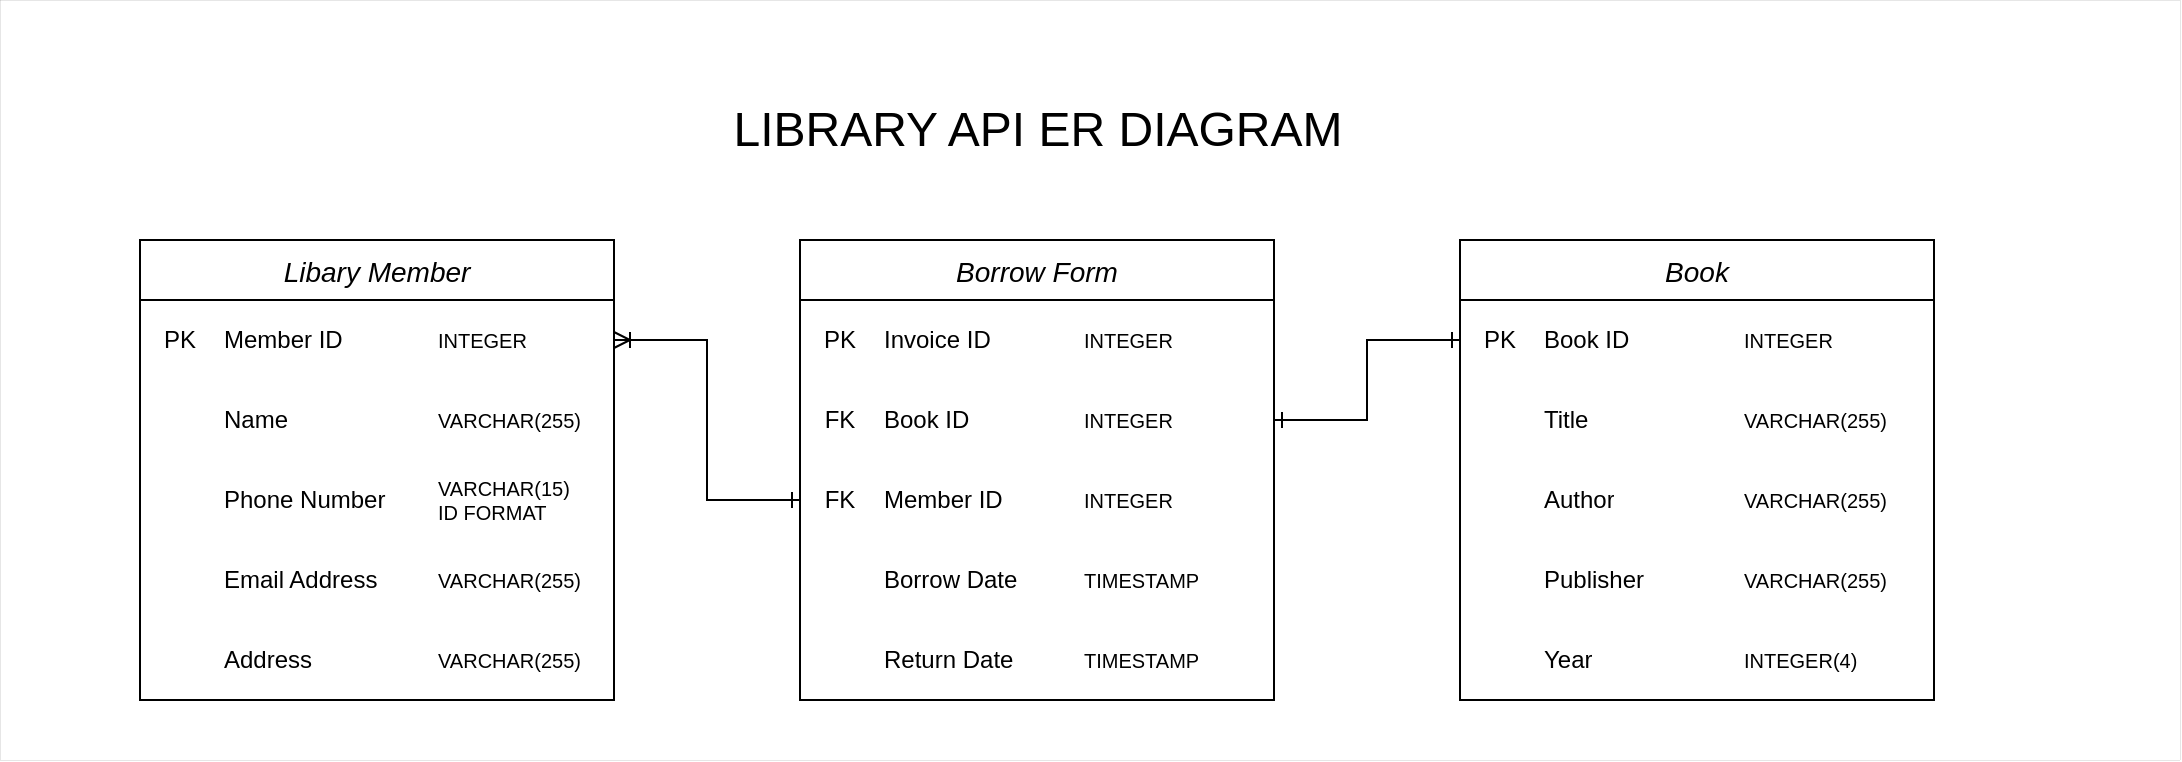 <mxfile version="20.8.5" type="github">
  <diagram id="C5RBs43oDa-KdzZeNtuy" name="Page-1">
    <mxGraphModel dx="1290" dy="705" grid="1" gridSize="10" guides="1" tooltips="1" connect="1" arrows="1" fold="1" page="1" pageScale="1" pageWidth="827" pageHeight="1169" math="0" shadow="0">
      <root>
        <mxCell id="WIyWlLk6GJQsqaUBKTNV-0" />
        <mxCell id="WIyWlLk6GJQsqaUBKTNV-1" parent="WIyWlLk6GJQsqaUBKTNV-0" />
        <mxCell id="hSUgJj6uS2gD6NGOwza6-106" value="" style="rounded=0;whiteSpace=wrap;html=1;strokeColor=default;strokeWidth=0;fontSize=10;" vertex="1" parent="WIyWlLk6GJQsqaUBKTNV-1">
          <mxGeometry x="60" y="60" width="1090" height="380" as="geometry" />
        </mxCell>
        <mxCell id="hSUgJj6uS2gD6NGOwza6-4" value="Libary Member" style="shape=table;startSize=30;container=1;collapsible=0;childLayout=tableLayout;strokeColor=default;fontSize=14;rowLines=0;columnLines=0;align=center;spacing=2;fontStyle=2" vertex="1" parent="WIyWlLk6GJQsqaUBKTNV-1">
          <mxGeometry x="130" y="180" width="237" height="230" as="geometry" />
        </mxCell>
        <mxCell id="hSUgJj6uS2gD6NGOwza6-5" value="" style="shape=tableRow;horizontal=0;startSize=0;swimlaneHead=0;swimlaneBody=0;strokeColor=inherit;top=0;left=0;bottom=0;right=0;collapsible=0;dropTarget=0;fillColor=none;points=[[0,0.5],[1,0.5]];portConstraint=eastwest;fontSize=16;" vertex="1" parent="hSUgJj6uS2gD6NGOwza6-4">
          <mxGeometry y="30" width="237" height="40" as="geometry" />
        </mxCell>
        <mxCell id="hSUgJj6uS2gD6NGOwza6-6" value="PK" style="shape=partialRectangle;html=1;whiteSpace=wrap;connectable=0;strokeColor=inherit;overflow=hidden;fillColor=none;top=0;left=0;bottom=0;right=0;pointerEvents=1;fontSize=12;align=center;" vertex="1" parent="hSUgJj6uS2gD6NGOwza6-5">
          <mxGeometry width="40" height="40" as="geometry">
            <mxRectangle width="40" height="40" as="alternateBounds" />
          </mxGeometry>
        </mxCell>
        <mxCell id="hSUgJj6uS2gD6NGOwza6-7" value="Member ID" style="shape=partialRectangle;html=1;whiteSpace=wrap;connectable=0;strokeColor=inherit;overflow=hidden;fillColor=none;top=0;left=0;bottom=0;right=0;pointerEvents=1;fontSize=12;align=left;" vertex="1" parent="hSUgJj6uS2gD6NGOwza6-5">
          <mxGeometry x="40" width="107" height="40" as="geometry">
            <mxRectangle width="107" height="40" as="alternateBounds" />
          </mxGeometry>
        </mxCell>
        <mxCell id="hSUgJj6uS2gD6NGOwza6-8" value="INTEGER" style="shape=partialRectangle;html=1;whiteSpace=wrap;connectable=0;strokeColor=inherit;overflow=hidden;fillColor=none;top=0;left=0;bottom=0;right=0;pointerEvents=1;fontSize=10;align=left;" vertex="1" parent="hSUgJj6uS2gD6NGOwza6-5">
          <mxGeometry x="147" width="90" height="40" as="geometry">
            <mxRectangle width="90" height="40" as="alternateBounds" />
          </mxGeometry>
        </mxCell>
        <mxCell id="hSUgJj6uS2gD6NGOwza6-9" value="" style="shape=tableRow;horizontal=0;startSize=0;swimlaneHead=0;swimlaneBody=0;strokeColor=inherit;top=0;left=0;bottom=0;right=0;collapsible=0;dropTarget=0;fillColor=none;points=[[0,0.5],[1,0.5]];portConstraint=eastwest;fontSize=16;" vertex="1" parent="hSUgJj6uS2gD6NGOwza6-4">
          <mxGeometry y="70" width="237" height="40" as="geometry" />
        </mxCell>
        <mxCell id="hSUgJj6uS2gD6NGOwza6-10" value="" style="shape=partialRectangle;html=1;whiteSpace=wrap;connectable=0;strokeColor=inherit;overflow=hidden;fillColor=none;top=0;left=0;bottom=0;right=0;pointerEvents=1;fontSize=12;strokeWidth=0;align=center;" vertex="1" parent="hSUgJj6uS2gD6NGOwza6-9">
          <mxGeometry width="40" height="40" as="geometry">
            <mxRectangle width="40" height="40" as="alternateBounds" />
          </mxGeometry>
        </mxCell>
        <mxCell id="hSUgJj6uS2gD6NGOwza6-11" value="Name" style="shape=partialRectangle;html=1;whiteSpace=wrap;connectable=0;strokeColor=inherit;overflow=hidden;fillColor=none;top=0;left=0;bottom=0;right=0;pointerEvents=1;fontSize=12;align=left;" vertex="1" parent="hSUgJj6uS2gD6NGOwza6-9">
          <mxGeometry x="40" width="107" height="40" as="geometry">
            <mxRectangle width="107" height="40" as="alternateBounds" />
          </mxGeometry>
        </mxCell>
        <mxCell id="hSUgJj6uS2gD6NGOwza6-12" value="VARCHAR(255)" style="shape=partialRectangle;html=1;whiteSpace=wrap;connectable=0;strokeColor=inherit;overflow=hidden;fillColor=none;top=0;left=0;bottom=0;right=0;pointerEvents=1;fontSize=10;align=left;" vertex="1" parent="hSUgJj6uS2gD6NGOwza6-9">
          <mxGeometry x="147" width="90" height="40" as="geometry">
            <mxRectangle width="90" height="40" as="alternateBounds" />
          </mxGeometry>
        </mxCell>
        <mxCell id="hSUgJj6uS2gD6NGOwza6-13" value="" style="shape=tableRow;horizontal=0;startSize=0;swimlaneHead=0;swimlaneBody=0;strokeColor=inherit;top=0;left=0;bottom=0;right=0;collapsible=0;dropTarget=0;fillColor=none;points=[[0,0.5],[1,0.5]];portConstraint=eastwest;fontSize=16;" vertex="1" parent="hSUgJj6uS2gD6NGOwza6-4">
          <mxGeometry y="110" width="237" height="40" as="geometry" />
        </mxCell>
        <mxCell id="hSUgJj6uS2gD6NGOwza6-14" value="" style="shape=partialRectangle;html=1;whiteSpace=wrap;connectable=0;strokeColor=inherit;overflow=hidden;fillColor=none;top=0;left=0;bottom=0;right=0;pointerEvents=1;fontSize=12;align=center;" vertex="1" parent="hSUgJj6uS2gD6NGOwza6-13">
          <mxGeometry width="40" height="40" as="geometry">
            <mxRectangle width="40" height="40" as="alternateBounds" />
          </mxGeometry>
        </mxCell>
        <mxCell id="hSUgJj6uS2gD6NGOwza6-15" value="Phone Number" style="shape=partialRectangle;html=1;whiteSpace=wrap;connectable=0;strokeColor=inherit;overflow=hidden;fillColor=none;top=0;left=0;bottom=0;right=0;pointerEvents=1;fontSize=12;align=left;" vertex="1" parent="hSUgJj6uS2gD6NGOwza6-13">
          <mxGeometry x="40" width="107" height="40" as="geometry">
            <mxRectangle width="107" height="40" as="alternateBounds" />
          </mxGeometry>
        </mxCell>
        <mxCell id="hSUgJj6uS2gD6NGOwza6-16" value="VARCHAR(15)&lt;br&gt;ID FORMAT" style="shape=partialRectangle;html=1;whiteSpace=wrap;connectable=0;strokeColor=inherit;overflow=hidden;fillColor=none;top=0;left=0;bottom=0;right=0;pointerEvents=1;fontSize=10;align=left;" vertex="1" parent="hSUgJj6uS2gD6NGOwza6-13">
          <mxGeometry x="147" width="90" height="40" as="geometry">
            <mxRectangle width="90" height="40" as="alternateBounds" />
          </mxGeometry>
        </mxCell>
        <mxCell id="hSUgJj6uS2gD6NGOwza6-17" style="shape=tableRow;horizontal=0;startSize=0;swimlaneHead=0;swimlaneBody=0;strokeColor=inherit;top=0;left=0;bottom=0;right=0;collapsible=0;dropTarget=0;fillColor=none;points=[[0,0.5],[1,0.5]];portConstraint=eastwest;fontSize=16;" vertex="1" parent="hSUgJj6uS2gD6NGOwza6-4">
          <mxGeometry y="150" width="237" height="40" as="geometry" />
        </mxCell>
        <mxCell id="hSUgJj6uS2gD6NGOwza6-18" style="shape=partialRectangle;html=1;whiteSpace=wrap;connectable=0;strokeColor=inherit;overflow=hidden;fillColor=none;top=0;left=0;bottom=0;right=0;pointerEvents=1;fontSize=12;align=center;" vertex="1" parent="hSUgJj6uS2gD6NGOwza6-17">
          <mxGeometry width="40" height="40" as="geometry">
            <mxRectangle width="40" height="40" as="alternateBounds" />
          </mxGeometry>
        </mxCell>
        <mxCell id="hSUgJj6uS2gD6NGOwza6-19" value="Email Address" style="shape=partialRectangle;html=1;whiteSpace=wrap;connectable=0;strokeColor=inherit;overflow=hidden;fillColor=none;top=0;left=0;bottom=0;right=0;pointerEvents=1;fontSize=12;align=left;" vertex="1" parent="hSUgJj6uS2gD6NGOwza6-17">
          <mxGeometry x="40" width="107" height="40" as="geometry">
            <mxRectangle width="107" height="40" as="alternateBounds" />
          </mxGeometry>
        </mxCell>
        <mxCell id="hSUgJj6uS2gD6NGOwza6-20" value="VARCHAR(255)" style="shape=partialRectangle;html=1;whiteSpace=wrap;connectable=0;strokeColor=inherit;overflow=hidden;fillColor=none;top=0;left=0;bottom=0;right=0;pointerEvents=1;fontSize=10;align=left;" vertex="1" parent="hSUgJj6uS2gD6NGOwza6-17">
          <mxGeometry x="147" width="90" height="40" as="geometry">
            <mxRectangle width="90" height="40" as="alternateBounds" />
          </mxGeometry>
        </mxCell>
        <mxCell id="hSUgJj6uS2gD6NGOwza6-21" style="shape=tableRow;horizontal=0;startSize=0;swimlaneHead=0;swimlaneBody=0;strokeColor=inherit;top=0;left=0;bottom=0;right=0;collapsible=0;dropTarget=0;fillColor=none;points=[[0,0.5],[1,0.5]];portConstraint=eastwest;fontSize=16;" vertex="1" parent="hSUgJj6uS2gD6NGOwza6-4">
          <mxGeometry y="190" width="237" height="40" as="geometry" />
        </mxCell>
        <mxCell id="hSUgJj6uS2gD6NGOwza6-22" style="shape=partialRectangle;html=1;whiteSpace=wrap;connectable=0;strokeColor=inherit;overflow=hidden;fillColor=none;top=0;left=0;bottom=0;right=0;pointerEvents=1;fontSize=12;align=center;" vertex="1" parent="hSUgJj6uS2gD6NGOwza6-21">
          <mxGeometry width="40" height="40" as="geometry">
            <mxRectangle width="40" height="40" as="alternateBounds" />
          </mxGeometry>
        </mxCell>
        <mxCell id="hSUgJj6uS2gD6NGOwza6-23" value="Address" style="shape=partialRectangle;html=1;whiteSpace=wrap;connectable=0;strokeColor=inherit;overflow=hidden;fillColor=none;top=0;left=0;bottom=0;right=0;pointerEvents=1;fontSize=12;align=left;" vertex="1" parent="hSUgJj6uS2gD6NGOwza6-21">
          <mxGeometry x="40" width="107" height="40" as="geometry">
            <mxRectangle width="107" height="40" as="alternateBounds" />
          </mxGeometry>
        </mxCell>
        <mxCell id="hSUgJj6uS2gD6NGOwza6-24" value="VARCHAR(255)" style="shape=partialRectangle;html=1;whiteSpace=wrap;connectable=0;strokeColor=inherit;overflow=hidden;fillColor=none;top=0;left=0;bottom=0;right=0;pointerEvents=1;fontSize=10;align=left;" vertex="1" parent="hSUgJj6uS2gD6NGOwza6-21">
          <mxGeometry x="147" width="90" height="40" as="geometry">
            <mxRectangle width="90" height="40" as="alternateBounds" />
          </mxGeometry>
        </mxCell>
        <mxCell id="hSUgJj6uS2gD6NGOwza6-62" value="Book" style="shape=table;startSize=30;container=1;collapsible=0;childLayout=tableLayout;strokeColor=default;fontSize=14;rowLines=0;columnLines=0;align=center;spacing=2;fontStyle=2" vertex="1" parent="WIyWlLk6GJQsqaUBKTNV-1">
          <mxGeometry x="790" y="180" width="237" height="230" as="geometry" />
        </mxCell>
        <mxCell id="hSUgJj6uS2gD6NGOwza6-63" value="" style="shape=tableRow;horizontal=0;startSize=0;swimlaneHead=0;swimlaneBody=0;strokeColor=inherit;top=0;left=0;bottom=0;right=0;collapsible=0;dropTarget=0;fillColor=none;points=[[0,0.5],[1,0.5]];portConstraint=eastwest;fontSize=16;" vertex="1" parent="hSUgJj6uS2gD6NGOwza6-62">
          <mxGeometry y="30" width="237" height="40" as="geometry" />
        </mxCell>
        <mxCell id="hSUgJj6uS2gD6NGOwza6-64" value="PK" style="shape=partialRectangle;html=1;whiteSpace=wrap;connectable=0;strokeColor=inherit;overflow=hidden;fillColor=none;top=0;left=0;bottom=0;right=0;pointerEvents=1;fontSize=12;align=center;" vertex="1" parent="hSUgJj6uS2gD6NGOwza6-63">
          <mxGeometry width="40" height="40" as="geometry">
            <mxRectangle width="40" height="40" as="alternateBounds" />
          </mxGeometry>
        </mxCell>
        <mxCell id="hSUgJj6uS2gD6NGOwza6-65" value="Book ID" style="shape=partialRectangle;html=1;whiteSpace=wrap;connectable=0;strokeColor=inherit;overflow=hidden;fillColor=none;top=0;left=0;bottom=0;right=0;pointerEvents=1;fontSize=12;align=left;" vertex="1" parent="hSUgJj6uS2gD6NGOwza6-63">
          <mxGeometry x="40" width="100" height="40" as="geometry">
            <mxRectangle width="100" height="40" as="alternateBounds" />
          </mxGeometry>
        </mxCell>
        <mxCell id="hSUgJj6uS2gD6NGOwza6-66" value="INTEGER" style="shape=partialRectangle;html=1;whiteSpace=wrap;connectable=0;strokeColor=inherit;overflow=hidden;fillColor=none;top=0;left=0;bottom=0;right=0;pointerEvents=1;fontSize=10;align=left;" vertex="1" parent="hSUgJj6uS2gD6NGOwza6-63">
          <mxGeometry x="140" width="97" height="40" as="geometry">
            <mxRectangle width="97" height="40" as="alternateBounds" />
          </mxGeometry>
        </mxCell>
        <mxCell id="hSUgJj6uS2gD6NGOwza6-67" value="" style="shape=tableRow;horizontal=0;startSize=0;swimlaneHead=0;swimlaneBody=0;strokeColor=inherit;top=0;left=0;bottom=0;right=0;collapsible=0;dropTarget=0;fillColor=none;points=[[0,0.5],[1,0.5]];portConstraint=eastwest;fontSize=16;" vertex="1" parent="hSUgJj6uS2gD6NGOwza6-62">
          <mxGeometry y="70" width="237" height="40" as="geometry" />
        </mxCell>
        <mxCell id="hSUgJj6uS2gD6NGOwza6-68" value="" style="shape=partialRectangle;html=1;whiteSpace=wrap;connectable=0;strokeColor=inherit;overflow=hidden;fillColor=none;top=0;left=0;bottom=0;right=0;pointerEvents=1;fontSize=12;strokeWidth=0;align=center;" vertex="1" parent="hSUgJj6uS2gD6NGOwza6-67">
          <mxGeometry width="40" height="40" as="geometry">
            <mxRectangle width="40" height="40" as="alternateBounds" />
          </mxGeometry>
        </mxCell>
        <mxCell id="hSUgJj6uS2gD6NGOwza6-69" value="Title" style="shape=partialRectangle;html=1;whiteSpace=wrap;connectable=0;strokeColor=inherit;overflow=hidden;fillColor=none;top=0;left=0;bottom=0;right=0;pointerEvents=1;fontSize=12;align=left;" vertex="1" parent="hSUgJj6uS2gD6NGOwza6-67">
          <mxGeometry x="40" width="100" height="40" as="geometry">
            <mxRectangle width="100" height="40" as="alternateBounds" />
          </mxGeometry>
        </mxCell>
        <mxCell id="hSUgJj6uS2gD6NGOwza6-70" value="VARCHAR(255)" style="shape=partialRectangle;html=1;whiteSpace=wrap;connectable=0;strokeColor=inherit;overflow=hidden;fillColor=none;top=0;left=0;bottom=0;right=0;pointerEvents=1;fontSize=10;align=left;" vertex="1" parent="hSUgJj6uS2gD6NGOwza6-67">
          <mxGeometry x="140" width="97" height="40" as="geometry">
            <mxRectangle width="97" height="40" as="alternateBounds" />
          </mxGeometry>
        </mxCell>
        <mxCell id="hSUgJj6uS2gD6NGOwza6-71" value="" style="shape=tableRow;horizontal=0;startSize=0;swimlaneHead=0;swimlaneBody=0;strokeColor=inherit;top=0;left=0;bottom=0;right=0;collapsible=0;dropTarget=0;fillColor=none;points=[[0,0.5],[1,0.5]];portConstraint=eastwest;fontSize=16;" vertex="1" parent="hSUgJj6uS2gD6NGOwza6-62">
          <mxGeometry y="110" width="237" height="40" as="geometry" />
        </mxCell>
        <mxCell id="hSUgJj6uS2gD6NGOwza6-72" value="" style="shape=partialRectangle;html=1;whiteSpace=wrap;connectable=0;strokeColor=inherit;overflow=hidden;fillColor=none;top=0;left=0;bottom=0;right=0;pointerEvents=1;fontSize=12;align=center;" vertex="1" parent="hSUgJj6uS2gD6NGOwza6-71">
          <mxGeometry width="40" height="40" as="geometry">
            <mxRectangle width="40" height="40" as="alternateBounds" />
          </mxGeometry>
        </mxCell>
        <mxCell id="hSUgJj6uS2gD6NGOwza6-73" value="Author" style="shape=partialRectangle;html=1;whiteSpace=wrap;connectable=0;strokeColor=inherit;overflow=hidden;fillColor=none;top=0;left=0;bottom=0;right=0;pointerEvents=1;fontSize=12;align=left;" vertex="1" parent="hSUgJj6uS2gD6NGOwza6-71">
          <mxGeometry x="40" width="100" height="40" as="geometry">
            <mxRectangle width="100" height="40" as="alternateBounds" />
          </mxGeometry>
        </mxCell>
        <mxCell id="hSUgJj6uS2gD6NGOwza6-74" value="VARCHAR(255)" style="shape=partialRectangle;html=1;whiteSpace=wrap;connectable=0;strokeColor=inherit;overflow=hidden;fillColor=none;top=0;left=0;bottom=0;right=0;pointerEvents=1;fontSize=10;align=left;" vertex="1" parent="hSUgJj6uS2gD6NGOwza6-71">
          <mxGeometry x="140" width="97" height="40" as="geometry">
            <mxRectangle width="97" height="40" as="alternateBounds" />
          </mxGeometry>
        </mxCell>
        <mxCell id="hSUgJj6uS2gD6NGOwza6-75" style="shape=tableRow;horizontal=0;startSize=0;swimlaneHead=0;swimlaneBody=0;strokeColor=inherit;top=0;left=0;bottom=0;right=0;collapsible=0;dropTarget=0;fillColor=none;points=[[0,0.5],[1,0.5]];portConstraint=eastwest;fontSize=16;" vertex="1" parent="hSUgJj6uS2gD6NGOwza6-62">
          <mxGeometry y="150" width="237" height="40" as="geometry" />
        </mxCell>
        <mxCell id="hSUgJj6uS2gD6NGOwza6-76" style="shape=partialRectangle;html=1;whiteSpace=wrap;connectable=0;strokeColor=inherit;overflow=hidden;fillColor=none;top=0;left=0;bottom=0;right=0;pointerEvents=1;fontSize=12;align=center;" vertex="1" parent="hSUgJj6uS2gD6NGOwza6-75">
          <mxGeometry width="40" height="40" as="geometry">
            <mxRectangle width="40" height="40" as="alternateBounds" />
          </mxGeometry>
        </mxCell>
        <mxCell id="hSUgJj6uS2gD6NGOwza6-77" value="Publisher" style="shape=partialRectangle;html=1;whiteSpace=wrap;connectable=0;strokeColor=inherit;overflow=hidden;fillColor=none;top=0;left=0;bottom=0;right=0;pointerEvents=1;fontSize=12;align=left;" vertex="1" parent="hSUgJj6uS2gD6NGOwza6-75">
          <mxGeometry x="40" width="100" height="40" as="geometry">
            <mxRectangle width="100" height="40" as="alternateBounds" />
          </mxGeometry>
        </mxCell>
        <mxCell id="hSUgJj6uS2gD6NGOwza6-78" value="VARCHAR(255)" style="shape=partialRectangle;html=1;whiteSpace=wrap;connectable=0;strokeColor=inherit;overflow=hidden;fillColor=none;top=0;left=0;bottom=0;right=0;pointerEvents=1;fontSize=10;align=left;" vertex="1" parent="hSUgJj6uS2gD6NGOwza6-75">
          <mxGeometry x="140" width="97" height="40" as="geometry">
            <mxRectangle width="97" height="40" as="alternateBounds" />
          </mxGeometry>
        </mxCell>
        <mxCell id="hSUgJj6uS2gD6NGOwza6-79" style="shape=tableRow;horizontal=0;startSize=0;swimlaneHead=0;swimlaneBody=0;strokeColor=inherit;top=0;left=0;bottom=0;right=0;collapsible=0;dropTarget=0;fillColor=none;points=[[0,0.5],[1,0.5]];portConstraint=eastwest;fontSize=16;" vertex="1" parent="hSUgJj6uS2gD6NGOwza6-62">
          <mxGeometry y="190" width="237" height="40" as="geometry" />
        </mxCell>
        <mxCell id="hSUgJj6uS2gD6NGOwza6-80" style="shape=partialRectangle;html=1;whiteSpace=wrap;connectable=0;strokeColor=inherit;overflow=hidden;fillColor=none;top=0;left=0;bottom=0;right=0;pointerEvents=1;fontSize=12;align=center;" vertex="1" parent="hSUgJj6uS2gD6NGOwza6-79">
          <mxGeometry width="40" height="40" as="geometry">
            <mxRectangle width="40" height="40" as="alternateBounds" />
          </mxGeometry>
        </mxCell>
        <mxCell id="hSUgJj6uS2gD6NGOwza6-81" value="Year" style="shape=partialRectangle;html=1;whiteSpace=wrap;connectable=0;strokeColor=inherit;overflow=hidden;fillColor=none;top=0;left=0;bottom=0;right=0;pointerEvents=1;fontSize=12;align=left;" vertex="1" parent="hSUgJj6uS2gD6NGOwza6-79">
          <mxGeometry x="40" width="100" height="40" as="geometry">
            <mxRectangle width="100" height="40" as="alternateBounds" />
          </mxGeometry>
        </mxCell>
        <mxCell id="hSUgJj6uS2gD6NGOwza6-82" value="INTEGER(4)" style="shape=partialRectangle;html=1;whiteSpace=wrap;connectable=0;strokeColor=inherit;overflow=hidden;fillColor=none;top=0;left=0;bottom=0;right=0;pointerEvents=1;fontSize=10;align=left;" vertex="1" parent="hSUgJj6uS2gD6NGOwza6-79">
          <mxGeometry x="140" width="97" height="40" as="geometry">
            <mxRectangle width="97" height="40" as="alternateBounds" />
          </mxGeometry>
        </mxCell>
        <mxCell id="hSUgJj6uS2gD6NGOwza6-83" value="Borrow Form" style="shape=table;startSize=30;container=1;collapsible=0;childLayout=tableLayout;strokeColor=default;fontSize=14;rowLines=0;columnLines=0;align=center;spacing=2;fontStyle=2" vertex="1" parent="WIyWlLk6GJQsqaUBKTNV-1">
          <mxGeometry x="460" y="180" width="237" height="230" as="geometry" />
        </mxCell>
        <mxCell id="hSUgJj6uS2gD6NGOwza6-84" value="" style="shape=tableRow;horizontal=0;startSize=0;swimlaneHead=0;swimlaneBody=0;strokeColor=inherit;top=0;left=0;bottom=0;right=0;collapsible=0;dropTarget=0;fillColor=none;points=[[0,0.5],[1,0.5]];portConstraint=eastwest;fontSize=16;" vertex="1" parent="hSUgJj6uS2gD6NGOwza6-83">
          <mxGeometry y="30" width="237" height="40" as="geometry" />
        </mxCell>
        <mxCell id="hSUgJj6uS2gD6NGOwza6-85" value="PK" style="shape=partialRectangle;html=1;whiteSpace=wrap;connectable=0;strokeColor=inherit;overflow=hidden;fillColor=none;top=0;left=0;bottom=0;right=0;pointerEvents=1;fontSize=12;align=center;" vertex="1" parent="hSUgJj6uS2gD6NGOwza6-84">
          <mxGeometry width="40" height="40" as="geometry">
            <mxRectangle width="40" height="40" as="alternateBounds" />
          </mxGeometry>
        </mxCell>
        <mxCell id="hSUgJj6uS2gD6NGOwza6-86" value="Invoice ID" style="shape=partialRectangle;html=1;whiteSpace=wrap;connectable=0;strokeColor=inherit;overflow=hidden;fillColor=none;top=0;left=0;bottom=0;right=0;pointerEvents=1;fontSize=12;align=left;" vertex="1" parent="hSUgJj6uS2gD6NGOwza6-84">
          <mxGeometry x="40" width="100" height="40" as="geometry">
            <mxRectangle width="100" height="40" as="alternateBounds" />
          </mxGeometry>
        </mxCell>
        <mxCell id="hSUgJj6uS2gD6NGOwza6-87" value="INTEGER" style="shape=partialRectangle;html=1;whiteSpace=wrap;connectable=0;strokeColor=inherit;overflow=hidden;fillColor=none;top=0;left=0;bottom=0;right=0;pointerEvents=1;fontSize=10;align=left;" vertex="1" parent="hSUgJj6uS2gD6NGOwza6-84">
          <mxGeometry x="140" width="97" height="40" as="geometry">
            <mxRectangle width="97" height="40" as="alternateBounds" />
          </mxGeometry>
        </mxCell>
        <mxCell id="hSUgJj6uS2gD6NGOwza6-88" value="" style="shape=tableRow;horizontal=0;startSize=0;swimlaneHead=0;swimlaneBody=0;strokeColor=inherit;top=0;left=0;bottom=0;right=0;collapsible=0;dropTarget=0;fillColor=none;points=[[0,0.5],[1,0.5]];portConstraint=eastwest;fontSize=16;" vertex="1" parent="hSUgJj6uS2gD6NGOwza6-83">
          <mxGeometry y="70" width="237" height="40" as="geometry" />
        </mxCell>
        <mxCell id="hSUgJj6uS2gD6NGOwza6-89" value="FK" style="shape=partialRectangle;html=1;whiteSpace=wrap;connectable=0;strokeColor=inherit;overflow=hidden;fillColor=none;top=0;left=0;bottom=0;right=0;pointerEvents=1;fontSize=12;strokeWidth=0;align=center;" vertex="1" parent="hSUgJj6uS2gD6NGOwza6-88">
          <mxGeometry width="40" height="40" as="geometry">
            <mxRectangle width="40" height="40" as="alternateBounds" />
          </mxGeometry>
        </mxCell>
        <mxCell id="hSUgJj6uS2gD6NGOwza6-90" value="Book ID" style="shape=partialRectangle;html=1;whiteSpace=wrap;connectable=0;strokeColor=inherit;overflow=hidden;fillColor=none;top=0;left=0;bottom=0;right=0;pointerEvents=1;fontSize=12;align=left;" vertex="1" parent="hSUgJj6uS2gD6NGOwza6-88">
          <mxGeometry x="40" width="100" height="40" as="geometry">
            <mxRectangle width="100" height="40" as="alternateBounds" />
          </mxGeometry>
        </mxCell>
        <mxCell id="hSUgJj6uS2gD6NGOwza6-91" value="INTEGER" style="shape=partialRectangle;html=1;whiteSpace=wrap;connectable=0;strokeColor=inherit;overflow=hidden;fillColor=none;top=0;left=0;bottom=0;right=0;pointerEvents=1;fontSize=10;align=left;" vertex="1" parent="hSUgJj6uS2gD6NGOwza6-88">
          <mxGeometry x="140" width="97" height="40" as="geometry">
            <mxRectangle width="97" height="40" as="alternateBounds" />
          </mxGeometry>
        </mxCell>
        <mxCell id="hSUgJj6uS2gD6NGOwza6-92" value="" style="shape=tableRow;horizontal=0;startSize=0;swimlaneHead=0;swimlaneBody=0;strokeColor=inherit;top=0;left=0;bottom=0;right=0;collapsible=0;dropTarget=0;fillColor=none;points=[[0,0.5],[1,0.5]];portConstraint=eastwest;fontSize=16;" vertex="1" parent="hSUgJj6uS2gD6NGOwza6-83">
          <mxGeometry y="110" width="237" height="40" as="geometry" />
        </mxCell>
        <mxCell id="hSUgJj6uS2gD6NGOwza6-93" value="FK" style="shape=partialRectangle;html=1;whiteSpace=wrap;connectable=0;strokeColor=inherit;overflow=hidden;fillColor=none;top=0;left=0;bottom=0;right=0;pointerEvents=1;fontSize=12;align=center;" vertex="1" parent="hSUgJj6uS2gD6NGOwza6-92">
          <mxGeometry width="40" height="40" as="geometry">
            <mxRectangle width="40" height="40" as="alternateBounds" />
          </mxGeometry>
        </mxCell>
        <mxCell id="hSUgJj6uS2gD6NGOwza6-94" value="Member ID" style="shape=partialRectangle;html=1;whiteSpace=wrap;connectable=0;strokeColor=inherit;overflow=hidden;fillColor=none;top=0;left=0;bottom=0;right=0;pointerEvents=1;fontSize=12;align=left;" vertex="1" parent="hSUgJj6uS2gD6NGOwza6-92">
          <mxGeometry x="40" width="100" height="40" as="geometry">
            <mxRectangle width="100" height="40" as="alternateBounds" />
          </mxGeometry>
        </mxCell>
        <mxCell id="hSUgJj6uS2gD6NGOwza6-95" value="INTEGER" style="shape=partialRectangle;html=1;whiteSpace=wrap;connectable=0;strokeColor=inherit;overflow=hidden;fillColor=none;top=0;left=0;bottom=0;right=0;pointerEvents=1;fontSize=10;align=left;" vertex="1" parent="hSUgJj6uS2gD6NGOwza6-92">
          <mxGeometry x="140" width="97" height="40" as="geometry">
            <mxRectangle width="97" height="40" as="alternateBounds" />
          </mxGeometry>
        </mxCell>
        <mxCell id="hSUgJj6uS2gD6NGOwza6-96" style="shape=tableRow;horizontal=0;startSize=0;swimlaneHead=0;swimlaneBody=0;strokeColor=inherit;top=0;left=0;bottom=0;right=0;collapsible=0;dropTarget=0;fillColor=none;points=[[0,0.5],[1,0.5]];portConstraint=eastwest;fontSize=16;" vertex="1" parent="hSUgJj6uS2gD6NGOwza6-83">
          <mxGeometry y="150" width="237" height="40" as="geometry" />
        </mxCell>
        <mxCell id="hSUgJj6uS2gD6NGOwza6-97" style="shape=partialRectangle;html=1;whiteSpace=wrap;connectable=0;strokeColor=inherit;overflow=hidden;fillColor=none;top=0;left=0;bottom=0;right=0;pointerEvents=1;fontSize=12;align=center;" vertex="1" parent="hSUgJj6uS2gD6NGOwza6-96">
          <mxGeometry width="40" height="40" as="geometry">
            <mxRectangle width="40" height="40" as="alternateBounds" />
          </mxGeometry>
        </mxCell>
        <mxCell id="hSUgJj6uS2gD6NGOwza6-98" value="Borrow Date" style="shape=partialRectangle;html=1;whiteSpace=wrap;connectable=0;strokeColor=inherit;overflow=hidden;fillColor=none;top=0;left=0;bottom=0;right=0;pointerEvents=1;fontSize=12;align=left;" vertex="1" parent="hSUgJj6uS2gD6NGOwza6-96">
          <mxGeometry x="40" width="100" height="40" as="geometry">
            <mxRectangle width="100" height="40" as="alternateBounds" />
          </mxGeometry>
        </mxCell>
        <mxCell id="hSUgJj6uS2gD6NGOwza6-99" value="TIMESTAMP" style="shape=partialRectangle;html=1;whiteSpace=wrap;connectable=0;strokeColor=inherit;overflow=hidden;fillColor=none;top=0;left=0;bottom=0;right=0;pointerEvents=1;fontSize=10;align=left;" vertex="1" parent="hSUgJj6uS2gD6NGOwza6-96">
          <mxGeometry x="140" width="97" height="40" as="geometry">
            <mxRectangle width="97" height="40" as="alternateBounds" />
          </mxGeometry>
        </mxCell>
        <mxCell id="hSUgJj6uS2gD6NGOwza6-100" style="shape=tableRow;horizontal=0;startSize=0;swimlaneHead=0;swimlaneBody=0;strokeColor=inherit;top=0;left=0;bottom=0;right=0;collapsible=0;dropTarget=0;fillColor=none;points=[[0,0.5],[1,0.5]];portConstraint=eastwest;fontSize=16;" vertex="1" parent="hSUgJj6uS2gD6NGOwza6-83">
          <mxGeometry y="190" width="237" height="40" as="geometry" />
        </mxCell>
        <mxCell id="hSUgJj6uS2gD6NGOwza6-101" style="shape=partialRectangle;html=1;whiteSpace=wrap;connectable=0;strokeColor=inherit;overflow=hidden;fillColor=none;top=0;left=0;bottom=0;right=0;pointerEvents=1;fontSize=12;align=center;" vertex="1" parent="hSUgJj6uS2gD6NGOwza6-100">
          <mxGeometry width="40" height="40" as="geometry">
            <mxRectangle width="40" height="40" as="alternateBounds" />
          </mxGeometry>
        </mxCell>
        <mxCell id="hSUgJj6uS2gD6NGOwza6-102" value="Return Date" style="shape=partialRectangle;html=1;whiteSpace=wrap;connectable=0;strokeColor=inherit;overflow=hidden;fillColor=none;top=0;left=0;bottom=0;right=0;pointerEvents=1;fontSize=12;align=left;" vertex="1" parent="hSUgJj6uS2gD6NGOwza6-100">
          <mxGeometry x="40" width="100" height="40" as="geometry">
            <mxRectangle width="100" height="40" as="alternateBounds" />
          </mxGeometry>
        </mxCell>
        <mxCell id="hSUgJj6uS2gD6NGOwza6-103" value="TIMESTAMP" style="shape=partialRectangle;html=1;whiteSpace=wrap;connectable=0;strokeColor=inherit;overflow=hidden;fillColor=none;top=0;left=0;bottom=0;right=0;pointerEvents=1;fontSize=10;align=left;" vertex="1" parent="hSUgJj6uS2gD6NGOwza6-100">
          <mxGeometry x="140" width="97" height="40" as="geometry">
            <mxRectangle width="97" height="40" as="alternateBounds" />
          </mxGeometry>
        </mxCell>
        <mxCell id="hSUgJj6uS2gD6NGOwza6-104" style="edgeStyle=orthogonalEdgeStyle;rounded=0;orthogonalLoop=1;jettySize=auto;html=1;exitX=1;exitY=0.5;exitDx=0;exitDy=0;entryX=0;entryY=0.5;entryDx=0;entryDy=0;fontSize=10;startArrow=ERoneToMany;startFill=0;endArrow=ERone;endFill=0;" edge="1" parent="WIyWlLk6GJQsqaUBKTNV-1" source="hSUgJj6uS2gD6NGOwza6-5" target="hSUgJj6uS2gD6NGOwza6-92">
          <mxGeometry relative="1" as="geometry" />
        </mxCell>
        <mxCell id="hSUgJj6uS2gD6NGOwza6-105" style="edgeStyle=orthogonalEdgeStyle;rounded=0;orthogonalLoop=1;jettySize=auto;html=1;exitX=1;exitY=0.5;exitDx=0;exitDy=0;entryX=0;entryY=0.5;entryDx=0;entryDy=0;fontSize=10;startArrow=ERone;startFill=0;endArrow=ERone;endFill=0;" edge="1" parent="WIyWlLk6GJQsqaUBKTNV-1" source="hSUgJj6uS2gD6NGOwza6-88" target="hSUgJj6uS2gD6NGOwza6-63">
          <mxGeometry relative="1" as="geometry" />
        </mxCell>
        <mxCell id="hSUgJj6uS2gD6NGOwza6-108" value="LIBRARY API ER DIAGRAM" style="text;html=1;strokeColor=none;fillColor=none;align=center;verticalAlign=middle;whiteSpace=wrap;rounded=0;strokeWidth=0;fontSize=24;" vertex="1" parent="WIyWlLk6GJQsqaUBKTNV-1">
          <mxGeometry x="393.5" y="110" width="370" height="30" as="geometry" />
        </mxCell>
      </root>
    </mxGraphModel>
  </diagram>
</mxfile>
